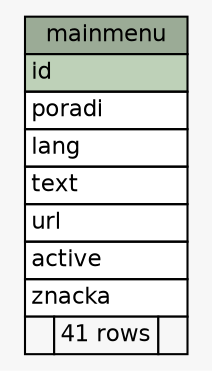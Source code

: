 // dot 2.38.0 on Mac OS X 10.9.4
// SchemaSpy rev 590
digraph "mainmenu" {
  graph [
    rankdir="RL"
    bgcolor="#f7f7f7"
    nodesep="0.18"
    ranksep="0.46"
    fontname="Helvetica"
    fontsize="11"
  ];
  node [
    fontname="Helvetica"
    fontsize="11"
    shape="plaintext"
  ];
  edge [
    arrowsize="0.8"
  ];
  "mainmenu" [
    label=<
    <TABLE BORDER="0" CELLBORDER="1" CELLSPACING="0" BGCOLOR="#ffffff">
      <TR><TD COLSPAN="3" BGCOLOR="#9bab96" ALIGN="CENTER">mainmenu</TD></TR>
      <TR><TD PORT="id" COLSPAN="3" BGCOLOR="#bed1b8" ALIGN="LEFT">id</TD></TR>
      <TR><TD PORT="poradi" COLSPAN="3" ALIGN="LEFT">poradi</TD></TR>
      <TR><TD PORT="lang" COLSPAN="3" ALIGN="LEFT">lang</TD></TR>
      <TR><TD PORT="text" COLSPAN="3" ALIGN="LEFT">text</TD></TR>
      <TR><TD PORT="url" COLSPAN="3" ALIGN="LEFT">url</TD></TR>
      <TR><TD PORT="active" COLSPAN="3" ALIGN="LEFT">active</TD></TR>
      <TR><TD PORT="znacka" COLSPAN="3" ALIGN="LEFT">znacka</TD></TR>
      <TR><TD ALIGN="LEFT" BGCOLOR="#f7f7f7">  </TD><TD ALIGN="RIGHT" BGCOLOR="#f7f7f7">41 rows</TD><TD ALIGN="RIGHT" BGCOLOR="#f7f7f7">  </TD></TR>
    </TABLE>>
    URL="tables/mainmenu.html"
    tooltip="mainmenu"
  ];
}
